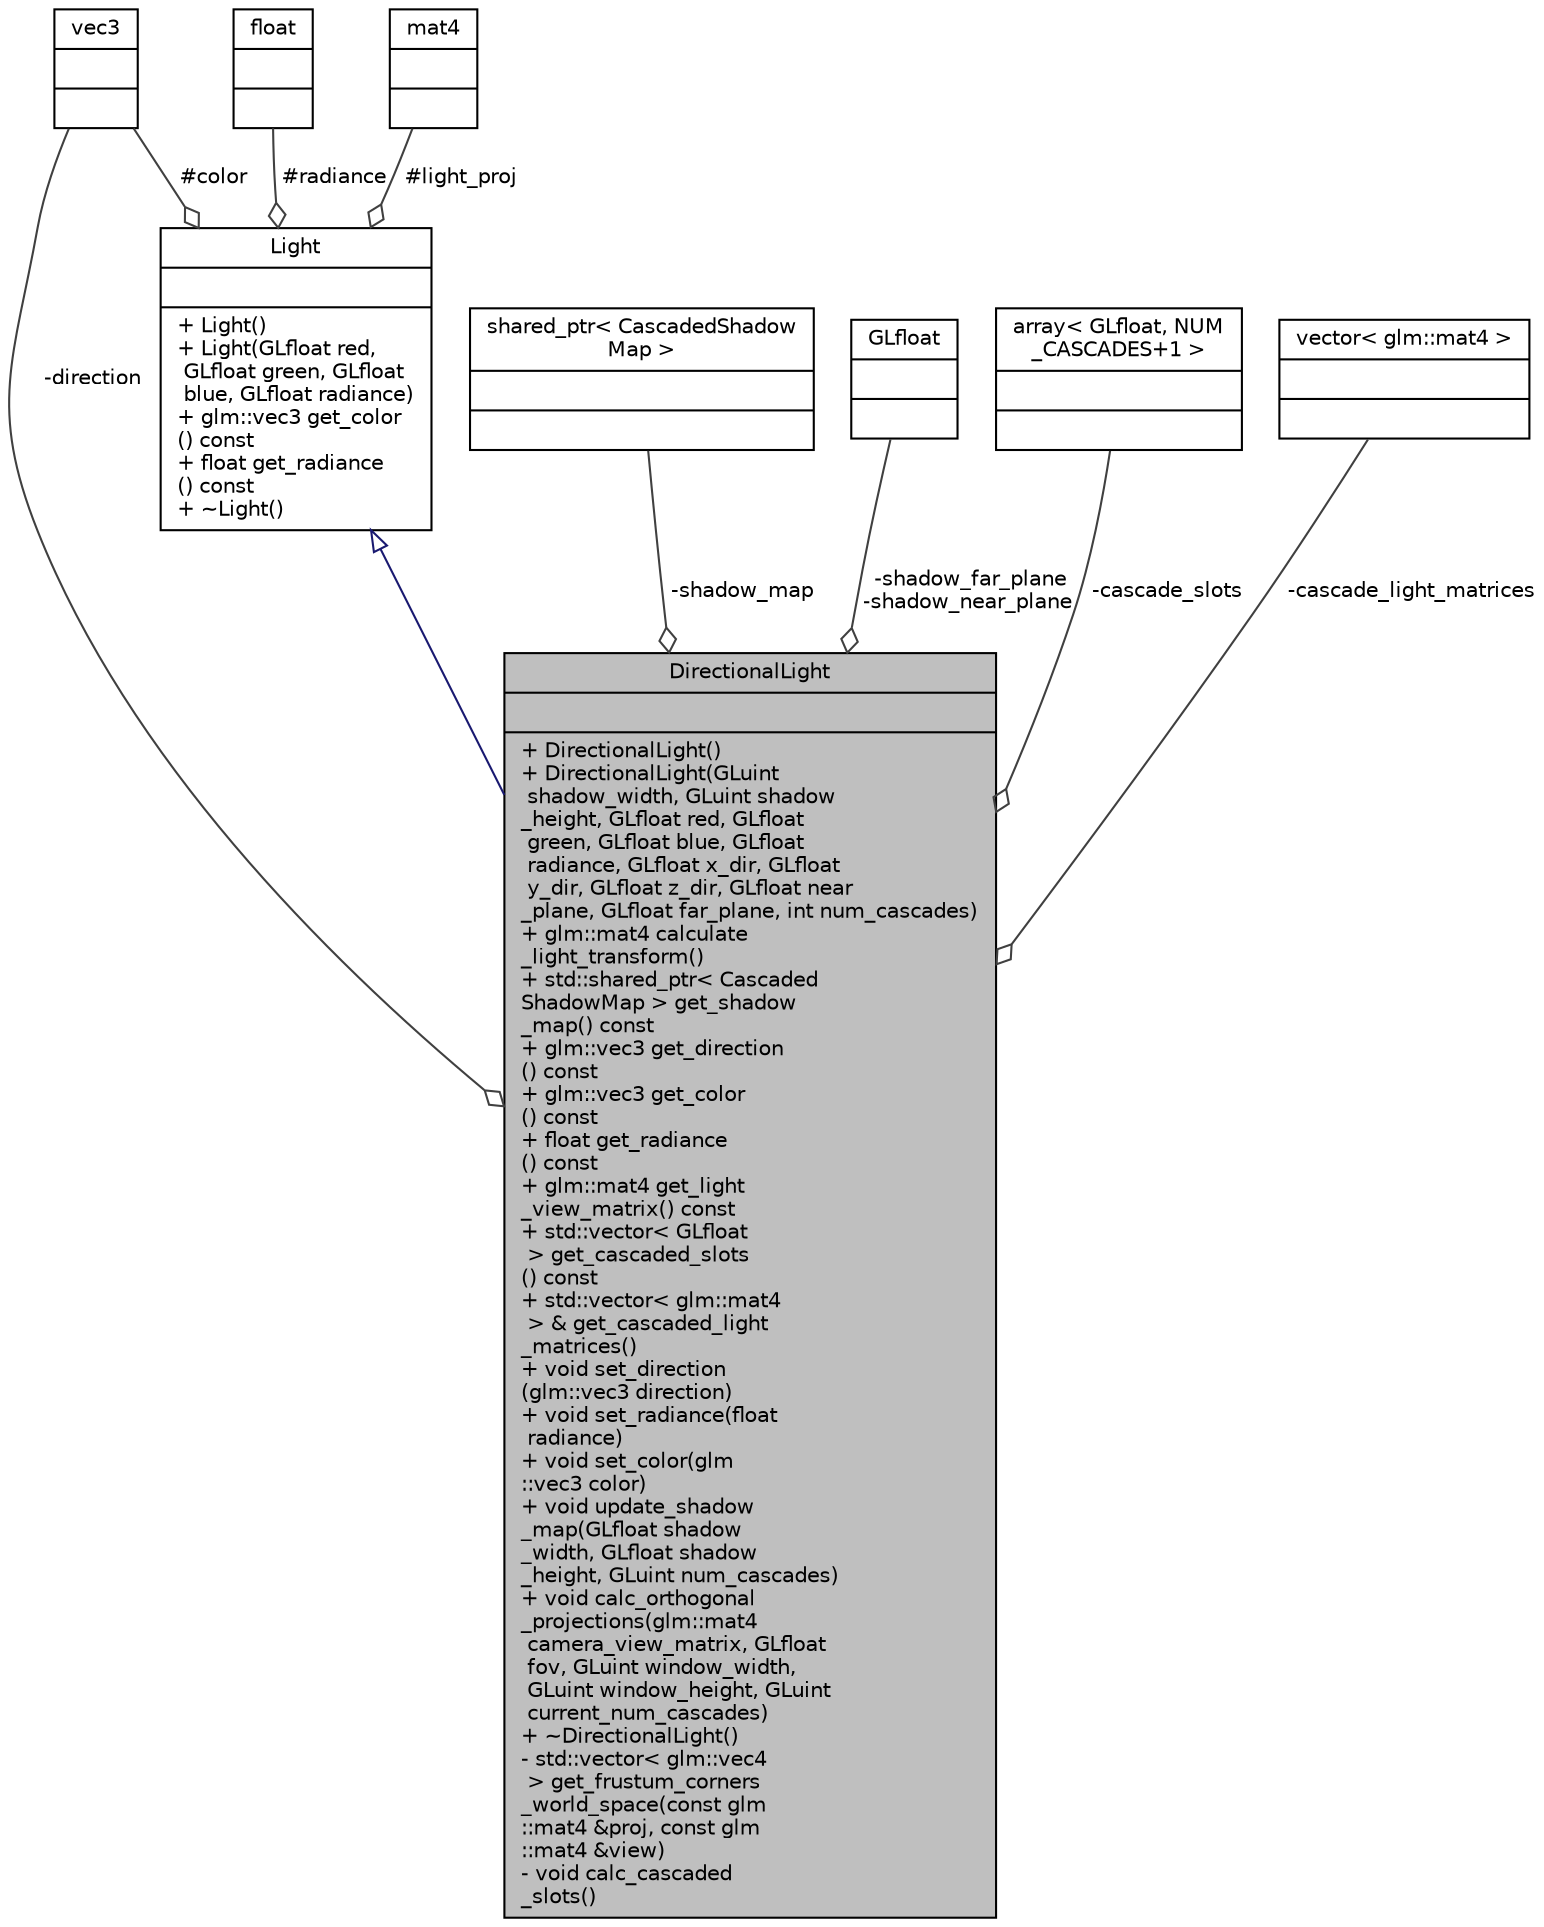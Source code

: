 digraph "DirectionalLight"
{
 // INTERACTIVE_SVG=YES
 // LATEX_PDF_SIZE
  bgcolor="transparent";
  edge [fontname="Helvetica",fontsize="10",labelfontname="Helvetica",labelfontsize="10"];
  node [fontname="Helvetica",fontsize="10",shape=record];
  Node1 [label="{DirectionalLight\n||+  DirectionalLight()\l+  DirectionalLight(GLuint\l shadow_width, GLuint shadow\l_height, GLfloat red, GLfloat\l green, GLfloat blue, GLfloat\l radiance, GLfloat x_dir, GLfloat\l y_dir, GLfloat z_dir, GLfloat near\l_plane, GLfloat far_plane, int num_cascades)\l+ glm::mat4 calculate\l_light_transform()\l+ std::shared_ptr\< Cascaded\lShadowMap \> get_shadow\l_map() const\l+ glm::vec3 get_direction\l() const\l+ glm::vec3 get_color\l() const\l+ float get_radiance\l() const\l+ glm::mat4 get_light\l_view_matrix() const\l+ std::vector\< GLfloat\l \> get_cascaded_slots\l() const\l+ std::vector\< glm::mat4\l \> & get_cascaded_light\l_matrices()\l+ void set_direction\l(glm::vec3 direction)\l+ void set_radiance(float\l radiance)\l+ void set_color(glm\l::vec3 color)\l+ void update_shadow\l_map(GLfloat shadow\l_width, GLfloat shadow\l_height, GLuint num_cascades)\l+ void calc_orthogonal\l_projections(glm::mat4\l camera_view_matrix, GLfloat\l fov, GLuint window_width,\l GLuint window_height, GLuint\l current_num_cascades)\l+  ~DirectionalLight()\l- std::vector\< glm::vec4\l \> get_frustum_corners\l_world_space(const glm\l::mat4 &proj, const glm\l::mat4 &view)\l- void calc_cascaded\l_slots()\l}",height=0.2,width=0.4,color="black", fillcolor="grey75", style="filled", fontcolor="black",tooltip=" "];
  Node2 -> Node1 [dir="back",color="midnightblue",fontsize="10",style="solid",arrowtail="onormal",fontname="Helvetica"];
  Node2 [label="{Light\n||+  Light()\l+  Light(GLfloat red,\l GLfloat green, GLfloat\l blue, GLfloat radiance)\l+ glm::vec3 get_color\l() const\l+ float get_radiance\l() const\l+  ~Light()\l}",height=0.2,width=0.4,color="black",URL="$da/d7c/class_light.html",tooltip=" "];
  Node3 -> Node2 [color="grey25",fontsize="10",style="solid",label=" #color" ,arrowhead="odiamond",fontname="Helvetica"];
  Node3 [label="{vec3\n||}",height=0.2,width=0.4,color="black",tooltip=" "];
  Node4 -> Node2 [color="grey25",fontsize="10",style="solid",label=" #radiance" ,arrowhead="odiamond",fontname="Helvetica"];
  Node4 [label="{float\n||}",height=0.2,width=0.4,color="black",tooltip=" "];
  Node5 -> Node2 [color="grey25",fontsize="10",style="solid",label=" #light_proj" ,arrowhead="odiamond",fontname="Helvetica"];
  Node5 [label="{mat4\n||}",height=0.2,width=0.4,color="black",tooltip=" "];
  Node6 -> Node1 [color="grey25",fontsize="10",style="solid",label=" -shadow_map" ,arrowhead="odiamond",fontname="Helvetica"];
  Node6 [label="{shared_ptr\< CascadedShadow\lMap \>\n||}",height=0.2,width=0.4,color="black",tooltip=" "];
  Node3 -> Node1 [color="grey25",fontsize="10",style="solid",label=" -direction" ,arrowhead="odiamond",fontname="Helvetica"];
  Node7 -> Node1 [color="grey25",fontsize="10",style="solid",label=" -shadow_far_plane\n-shadow_near_plane" ,arrowhead="odiamond",fontname="Helvetica"];
  Node7 [label="{GLfloat\n||}",height=0.2,width=0.4,color="black",tooltip=" "];
  Node8 -> Node1 [color="grey25",fontsize="10",style="solid",label=" -cascade_slots" ,arrowhead="odiamond",fontname="Helvetica"];
  Node8 [label="{array\< GLfloat, NUM\l_CASCADES+1 \>\n||}",height=0.2,width=0.4,color="black",tooltip=" "];
  Node9 -> Node1 [color="grey25",fontsize="10",style="solid",label=" -cascade_light_matrices" ,arrowhead="odiamond",fontname="Helvetica"];
  Node9 [label="{vector\< glm::mat4 \>\n||}",height=0.2,width=0.4,color="black",tooltip=" "];
}
